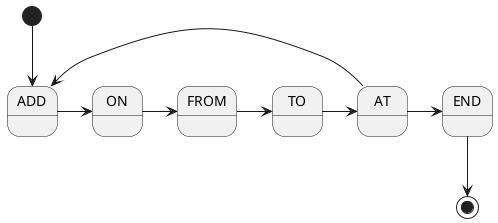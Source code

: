 @startuml

[*] --> ADD

ADD -> ON

ON -> FROM

FROM -> TO

TO -> AT

AT -> ADD
AT -> END

END --> [*]

@enduml
